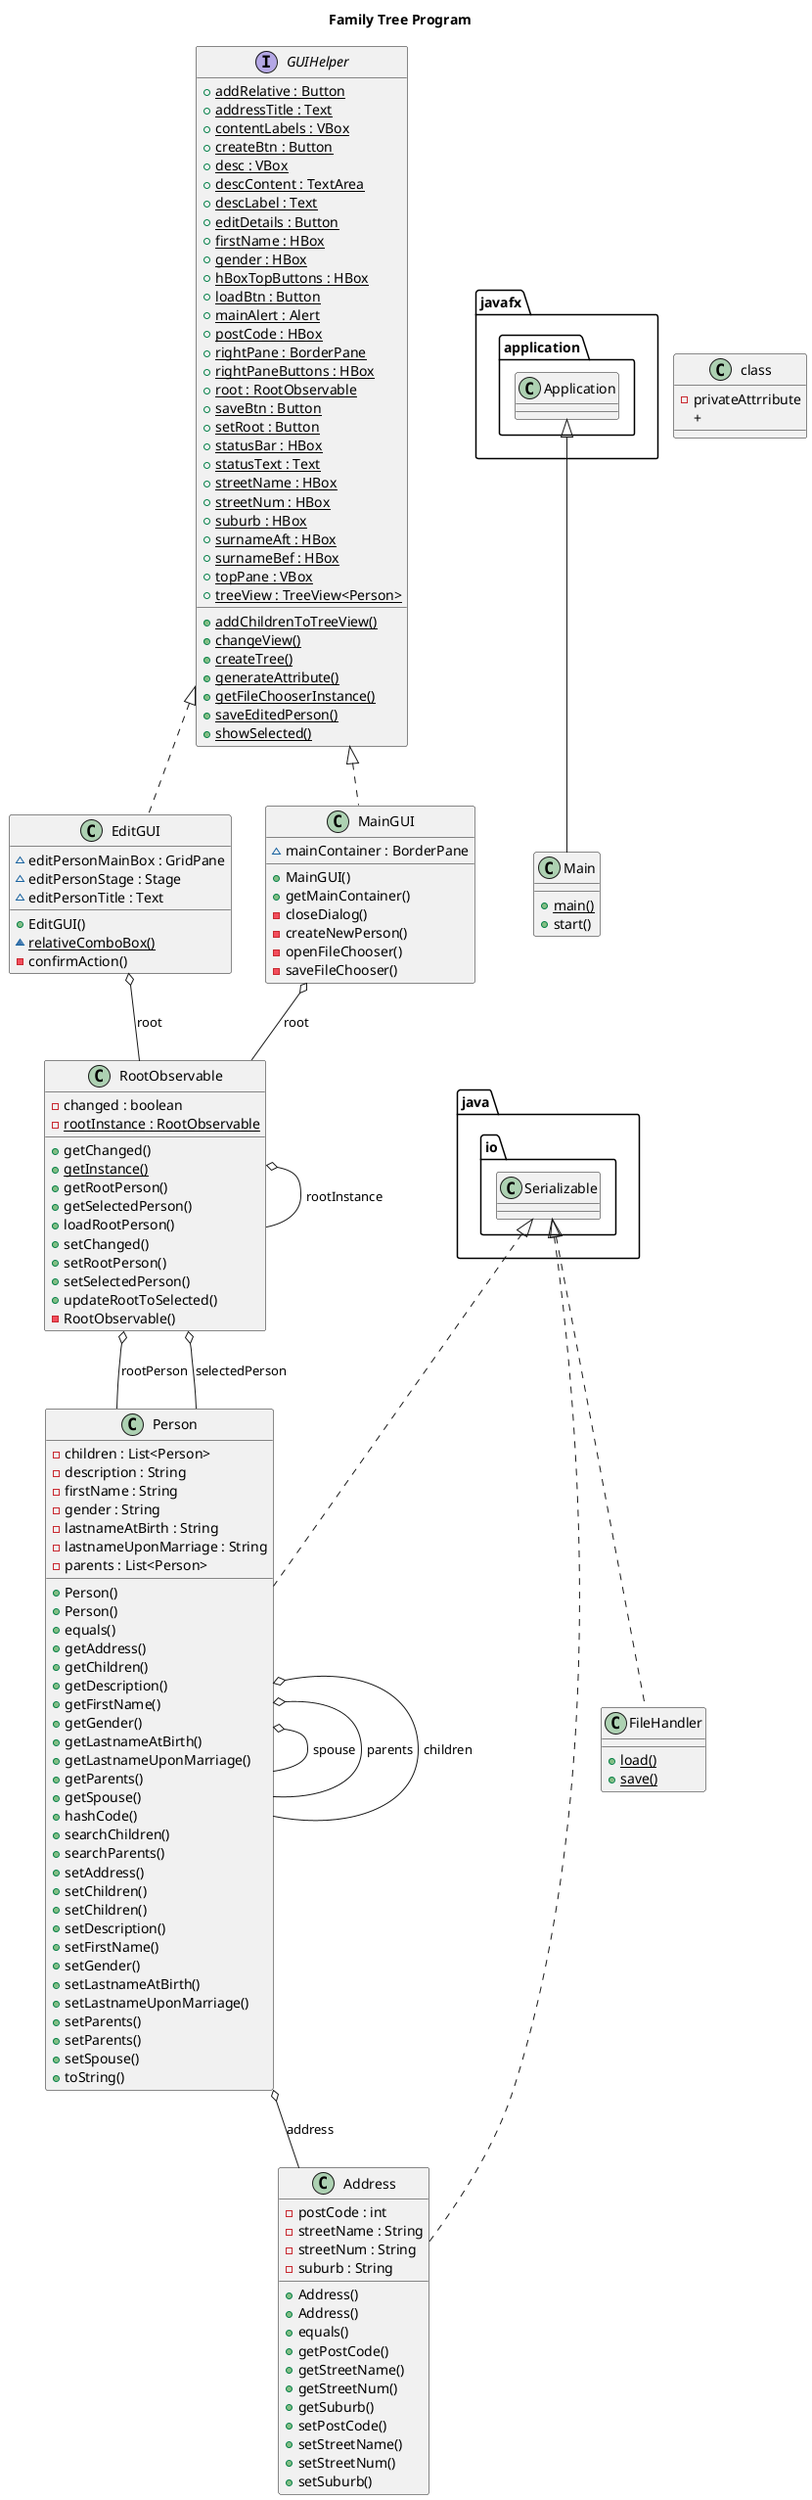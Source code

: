 @startuml

title Family Tree Program


    class Address {
        - postCode : int
        - streetName : String
        - streetNum : String
        - suburb : String
        + Address()
        + Address()
        + equals()
        + getPostCode()
        + getStreetName()
        + getStreetNum()
        + getSuburb()
        + setPostCode()
        + setStreetName()
        + setStreetNum()
        + setSuburb()
    }



    class EditGUI {
        ~ editPersonMainBox : GridPane
        ~ editPersonStage : Stage
        ~ editPersonTitle : Text
        + EditGUI()
        {static} ~ relativeComboBox()
        - confirmAction()
    }

  


    class FileHandler {
        {static} + load()
        {static} + save()
    }

  


    interface GUIHelper {
        {static} + addRelative : Button
        {static} + addressTitle : Text
        {static} + contentLabels : VBox
        {static} + createBtn : Button
        {static} + desc : VBox
        {static} + descContent : TextArea
        {static} + descLabel : Text
        {static} + editDetails : Button
        {static} + firstName : HBox
        {static} + gender : HBox
        {static} + hBoxTopButtons : HBox
        {static} + loadBtn : Button
        {static} + mainAlert : Alert
        {static} + postCode : HBox
        {static} + rightPane : BorderPane
        {static} + rightPaneButtons : HBox
        {static} + root : RootObservable
        {static} + saveBtn : Button
        {static} + setRoot : Button
        {static} + statusBar : HBox
        {static} + statusText : Text
        {static} + streetName : HBox
        {static} + streetNum : HBox
        {static} + suburb : HBox
        {static} + surnameAft : HBox
        {static} + surnameBef : HBox
        {static} + topPane : VBox
        {static} + treeView : TreeView<Person>
        {static} + addChildrenToTreeView()
        {static} + changeView()
        {static} + createTree()
        {static} + generateAttribute()
        {static} + getFileChooserInstance()
        {static} + saveEditedPerson()
        {static} + showSelected()
    }

  


    class Main {
        {static} + main()
        + start()
    }

  


    class MainGUI {
        ~ mainContainer : BorderPane
        + MainGUI()
        + getMainContainer()
        - closeDialog()
        - createNewPerson()
        - openFileChooser()
        - saveFileChooser()
    }
  

    class Person {
        - children : List<Person>
        - description : String
        - firstName : String
        - gender : String
        - lastnameAtBirth : String
        - lastnameUponMarriage : String
        - parents : List<Person>
        + Person()
        + Person()
        + equals()
        + getAddress()
        + getChildren()
        + getDescription()
        + getFirstName()
        + getGender()
        + getLastnameAtBirth()
        + getLastnameUponMarriage()
        + getParents()
        + getSpouse()
        + hashCode()
        + searchChildren()
        + searchParents()
        + setAddress()
        + setChildren()
        + setChildren()
        + setDescription()
        + setFirstName()
        + setGender()
        + setLastnameAtBirth()
        + setLastnameUponMarriage()
        + setParents()
        + setParents()
        + setSpouse()
        + toString()
    }


    class RootObservable {
        - changed : boolean
        {static} - rootInstance : RootObservable
        + getChanged()
        {static} + getInstance()
        + getRootPerson()
        + getSelectedPerson()
        + loadRootPerson()
        + setChanged()
        + setRootPerson()
        + setSelectedPerson()
        + updateRootToSelected()
        - RootObservable()
    }

  class class {
    - privateAttrribute
    +
  }

  Address .up.|> java.io.Serializable
  EditGUI .up.|> GUIHelper
  EditGUI o-- RootObservable : root
  RootObservable o-- RootObservable : rootInstance
  FileHandler .up.|> java.io.Serializable
  Main -up-|> javafx.application.Application
  MainGUI .up.|> GUIHelper
  MainGUI o-- RootObservable : root
  Person .up.|> java.io.Serializable
  Person o-- Address : address
  Person o-- Person : spouse
  Person o-- Person : parents
  Person o-- Person : children
  RootObservable o-- Person : rootPerson
  RootObservable o-- Person : selectedPerson


@enduml
